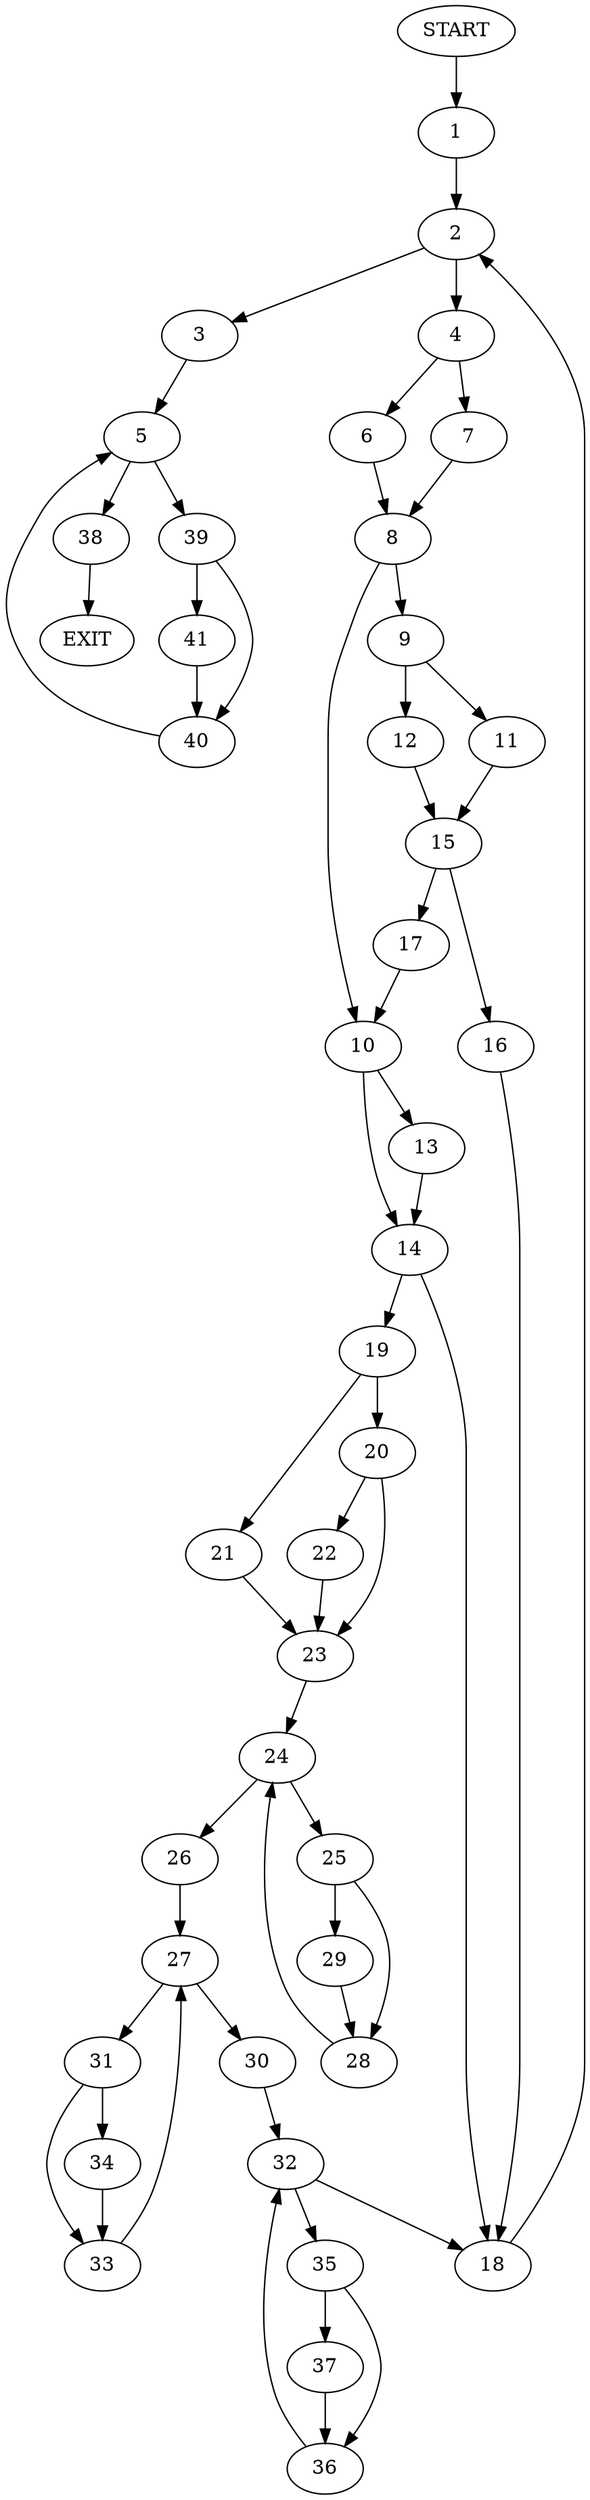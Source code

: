 digraph {
0 [label="START"]
42 [label="EXIT"]
0 -> 1
1 -> 2
2 -> 3
2 -> 4
3 -> 5
4 -> 6
4 -> 7
7 -> 8
6 -> 8
8 -> 9
8 -> 10
9 -> 11
9 -> 12
10 -> 13
10 -> 14
11 -> 15
12 -> 15
15 -> 16
15 -> 17
17 -> 10
16 -> 18
18 -> 2
13 -> 14
14 -> 18
14 -> 19
19 -> 20
19 -> 21
20 -> 22
20 -> 23
21 -> 23
23 -> 24
22 -> 23
24 -> 25
24 -> 26
26 -> 27
25 -> 28
25 -> 29
28 -> 24
29 -> 28
27 -> 30
27 -> 31
30 -> 32
31 -> 33
31 -> 34
33 -> 27
34 -> 33
32 -> 35
32 -> 18
35 -> 36
35 -> 37
37 -> 36
36 -> 32
5 -> 38
5 -> 39
38 -> 42
39 -> 40
39 -> 41
41 -> 40
40 -> 5
}
